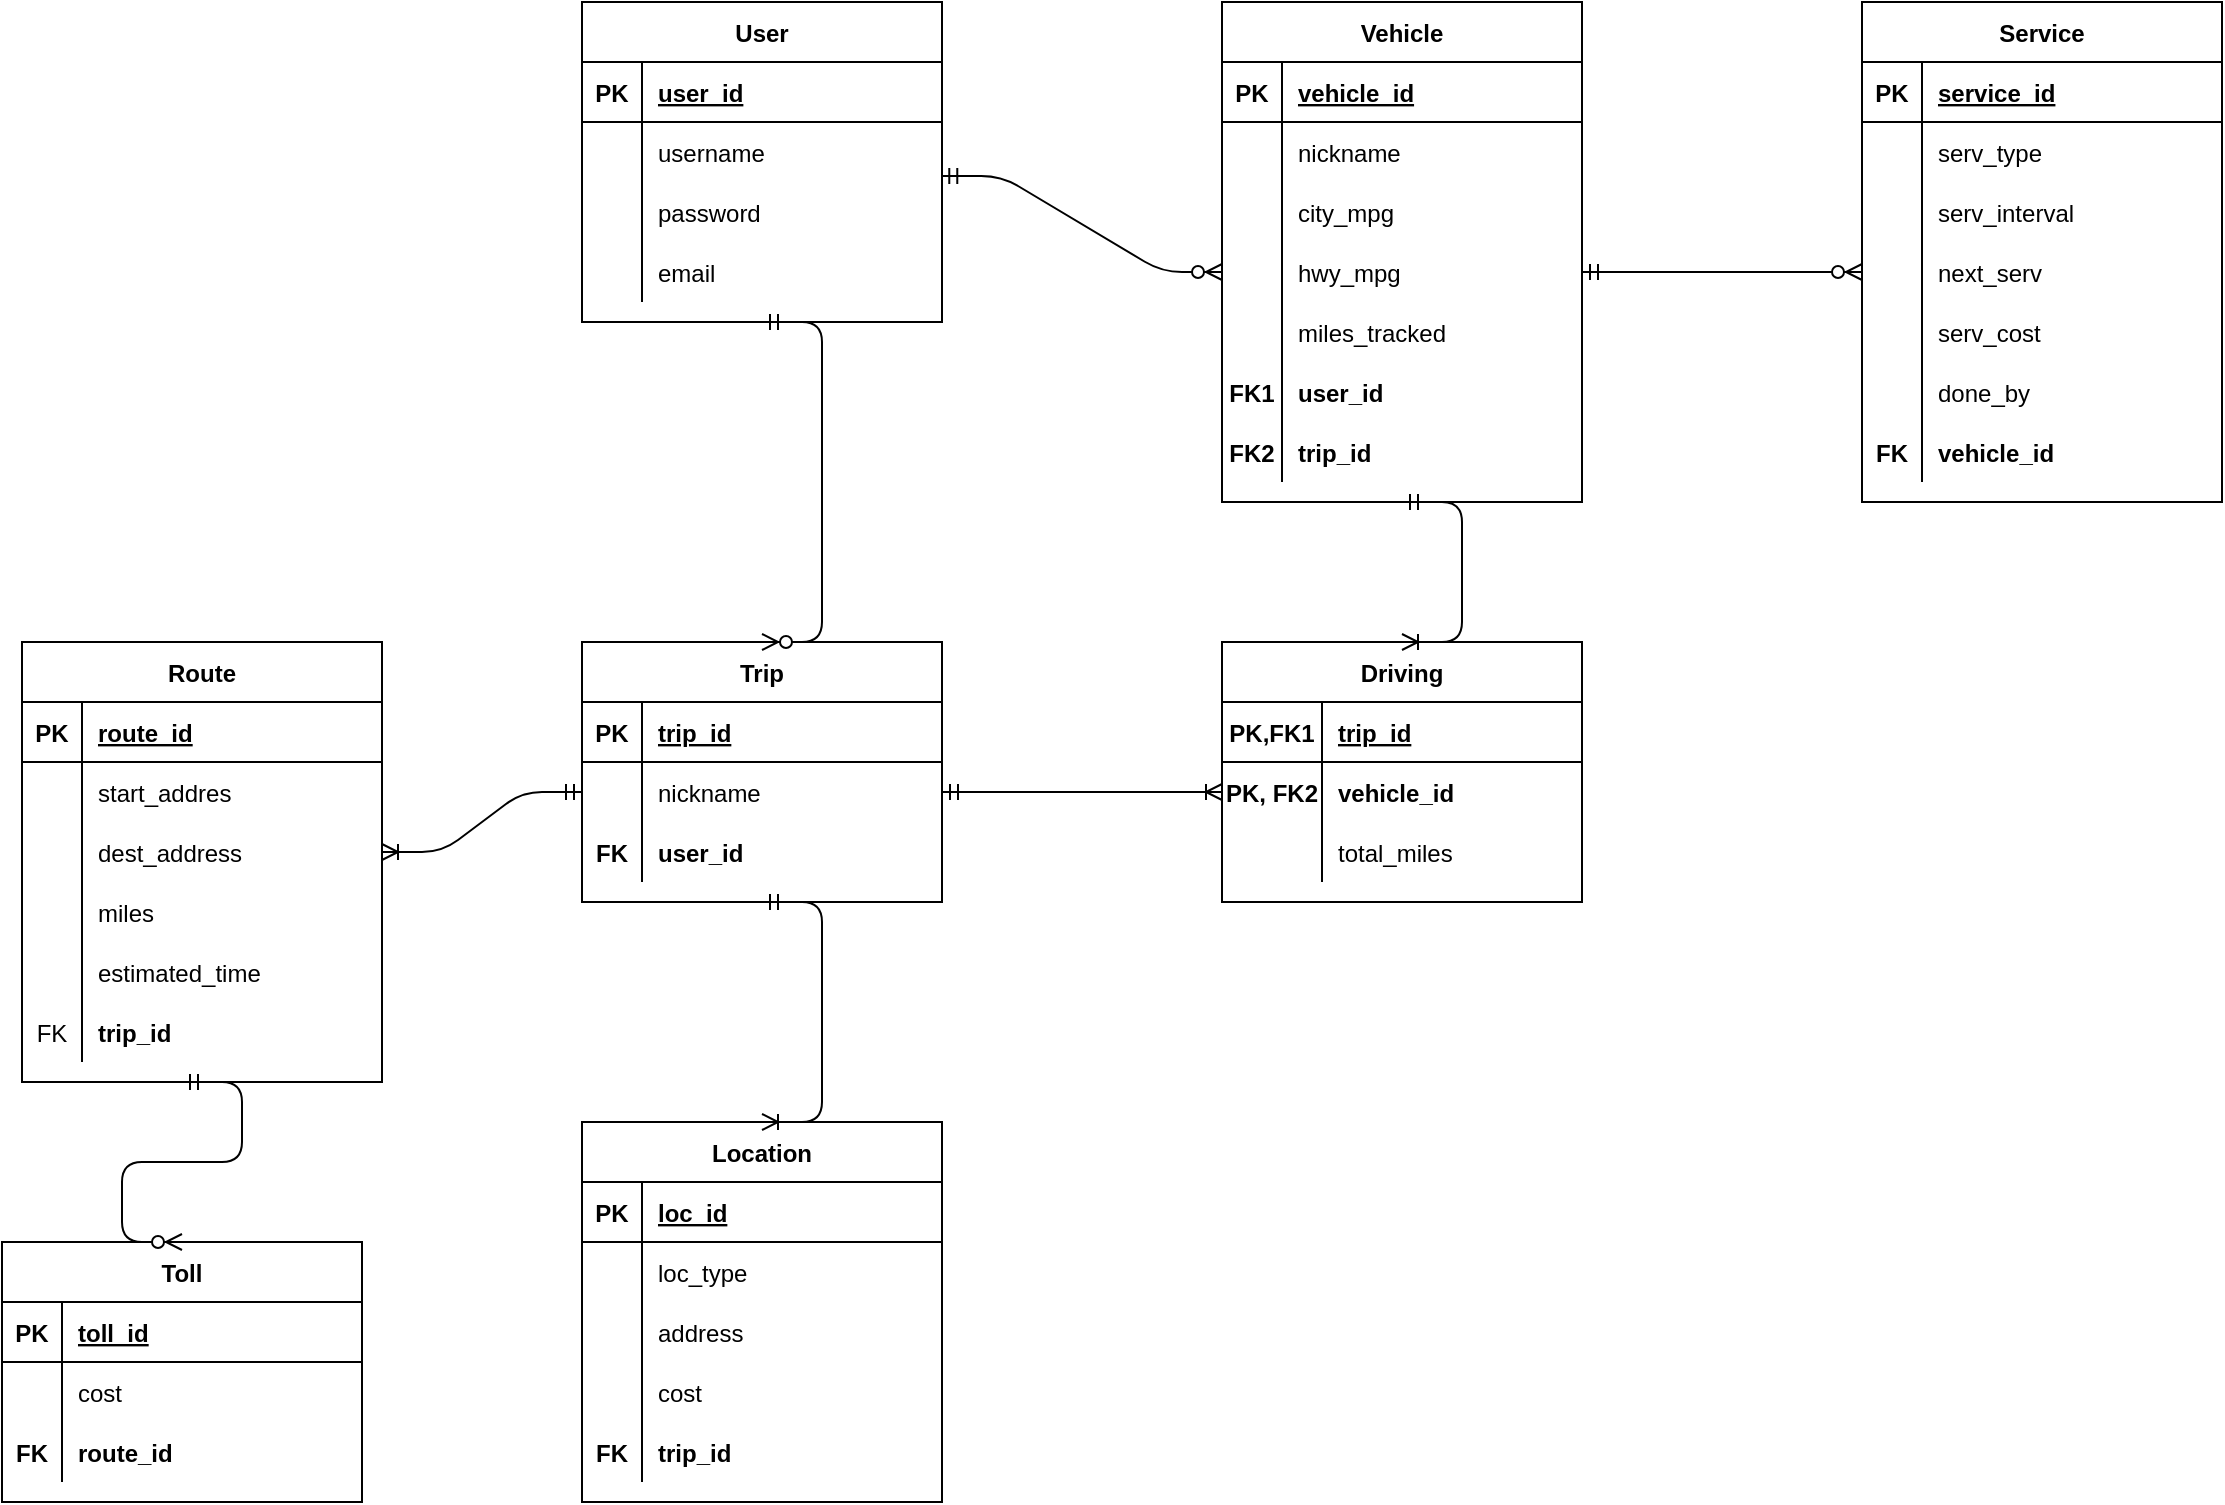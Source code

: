 <mxfile version="14.4.2" type="github">
  <diagram name="Page-1" id="9f46799a-70d6-7492-0946-bef42562c5a5">
    <mxGraphModel dx="2946" dy="1103" grid="1" gridSize="10" guides="1" tooltips="1" connect="1" arrows="1" fold="1" page="1" pageScale="1" pageWidth="1100" pageHeight="850" background="#ffffff" math="0" shadow="0">
      <root>
        <mxCell id="0" />
        <mxCell id="1" parent="0" />
        <mxCell id="Mc22LgpbHQMwx9RBva0N-15" value="Vehicle" style="shape=table;startSize=30;container=1;collapsible=1;childLayout=tableLayout;fixedRows=1;rowLines=0;fontStyle=1;align=center;resizeLast=1;" vertex="1" parent="1">
          <mxGeometry x="850" y="80" width="180" height="250" as="geometry" />
        </mxCell>
        <mxCell id="Mc22LgpbHQMwx9RBva0N-16" value="" style="shape=partialRectangle;collapsible=0;dropTarget=0;pointerEvents=0;fillColor=none;top=0;left=0;bottom=1;right=0;points=[[0,0.5],[1,0.5]];portConstraint=eastwest;" vertex="1" parent="Mc22LgpbHQMwx9RBva0N-15">
          <mxGeometry y="30" width="180" height="30" as="geometry" />
        </mxCell>
        <mxCell id="Mc22LgpbHQMwx9RBva0N-17" value="PK" style="shape=partialRectangle;connectable=0;fillColor=none;top=0;left=0;bottom=0;right=0;fontStyle=1;overflow=hidden;" vertex="1" parent="Mc22LgpbHQMwx9RBva0N-16">
          <mxGeometry width="30.0" height="30" as="geometry" />
        </mxCell>
        <mxCell id="Mc22LgpbHQMwx9RBva0N-18" value="vehicle_id" style="shape=partialRectangle;connectable=0;fillColor=none;top=0;left=0;bottom=0;right=0;align=left;spacingLeft=6;fontStyle=5;overflow=hidden;" vertex="1" parent="Mc22LgpbHQMwx9RBva0N-16">
          <mxGeometry x="30.0" width="150" height="30" as="geometry" />
        </mxCell>
        <mxCell id="Mc22LgpbHQMwx9RBva0N-19" value="" style="shape=partialRectangle;collapsible=0;dropTarget=0;pointerEvents=0;fillColor=none;top=0;left=0;bottom=0;right=0;points=[[0,0.5],[1,0.5]];portConstraint=eastwest;" vertex="1" parent="Mc22LgpbHQMwx9RBva0N-15">
          <mxGeometry y="60" width="180" height="30" as="geometry" />
        </mxCell>
        <mxCell id="Mc22LgpbHQMwx9RBva0N-20" value="" style="shape=partialRectangle;connectable=0;fillColor=none;top=0;left=0;bottom=0;right=0;editable=1;overflow=hidden;" vertex="1" parent="Mc22LgpbHQMwx9RBva0N-19">
          <mxGeometry width="30.0" height="30" as="geometry" />
        </mxCell>
        <mxCell id="Mc22LgpbHQMwx9RBva0N-21" value="nickname" style="shape=partialRectangle;connectable=0;fillColor=none;top=0;left=0;bottom=0;right=0;align=left;spacingLeft=6;overflow=hidden;" vertex="1" parent="Mc22LgpbHQMwx9RBva0N-19">
          <mxGeometry x="30.0" width="150" height="30" as="geometry" />
        </mxCell>
        <mxCell id="Mc22LgpbHQMwx9RBva0N-22" value="" style="shape=partialRectangle;collapsible=0;dropTarget=0;pointerEvents=0;fillColor=none;top=0;left=0;bottom=0;right=0;points=[[0,0.5],[1,0.5]];portConstraint=eastwest;" vertex="1" parent="Mc22LgpbHQMwx9RBva0N-15">
          <mxGeometry y="90" width="180" height="30" as="geometry" />
        </mxCell>
        <mxCell id="Mc22LgpbHQMwx9RBva0N-23" value="" style="shape=partialRectangle;connectable=0;fillColor=none;top=0;left=0;bottom=0;right=0;editable=1;overflow=hidden;" vertex="1" parent="Mc22LgpbHQMwx9RBva0N-22">
          <mxGeometry width="30.0" height="30" as="geometry" />
        </mxCell>
        <mxCell id="Mc22LgpbHQMwx9RBva0N-24" value="city_mpg" style="shape=partialRectangle;connectable=0;fillColor=none;top=0;left=0;bottom=0;right=0;align=left;spacingLeft=6;overflow=hidden;" vertex="1" parent="Mc22LgpbHQMwx9RBva0N-22">
          <mxGeometry x="30.0" width="150" height="30" as="geometry" />
        </mxCell>
        <mxCell id="Mc22LgpbHQMwx9RBva0N-25" value="" style="shape=partialRectangle;collapsible=0;dropTarget=0;pointerEvents=0;fillColor=none;top=0;left=0;bottom=0;right=0;points=[[0,0.5],[1,0.5]];portConstraint=eastwest;" vertex="1" parent="Mc22LgpbHQMwx9RBva0N-15">
          <mxGeometry y="120" width="180" height="30" as="geometry" />
        </mxCell>
        <mxCell id="Mc22LgpbHQMwx9RBva0N-26" value="" style="shape=partialRectangle;connectable=0;fillColor=none;top=0;left=0;bottom=0;right=0;editable=1;overflow=hidden;" vertex="1" parent="Mc22LgpbHQMwx9RBva0N-25">
          <mxGeometry width="30.0" height="30" as="geometry" />
        </mxCell>
        <mxCell id="Mc22LgpbHQMwx9RBva0N-27" value="hwy_mpg" style="shape=partialRectangle;connectable=0;fillColor=none;top=0;left=0;bottom=0;right=0;align=left;spacingLeft=6;overflow=hidden;" vertex="1" parent="Mc22LgpbHQMwx9RBva0N-25">
          <mxGeometry x="30.0" width="150" height="30" as="geometry" />
        </mxCell>
        <mxCell id="Mc22LgpbHQMwx9RBva0N-49" value="" style="shape=partialRectangle;collapsible=0;dropTarget=0;pointerEvents=0;fillColor=none;top=0;left=0;bottom=0;right=0;points=[[0,0.5],[1,0.5]];portConstraint=eastwest;" vertex="1" parent="Mc22LgpbHQMwx9RBva0N-15">
          <mxGeometry y="150" width="180" height="30" as="geometry" />
        </mxCell>
        <mxCell id="Mc22LgpbHQMwx9RBva0N-50" value="" style="shape=partialRectangle;connectable=0;fillColor=none;top=0;left=0;bottom=0;right=0;editable=1;overflow=hidden;" vertex="1" parent="Mc22LgpbHQMwx9RBva0N-49">
          <mxGeometry width="30.0" height="30" as="geometry" />
        </mxCell>
        <mxCell id="Mc22LgpbHQMwx9RBva0N-51" value="miles_tracked" style="shape=partialRectangle;connectable=0;fillColor=none;top=0;left=0;bottom=0;right=0;align=left;spacingLeft=6;overflow=hidden;" vertex="1" parent="Mc22LgpbHQMwx9RBva0N-49">
          <mxGeometry x="30.0" width="150" height="30" as="geometry" />
        </mxCell>
        <mxCell id="Mc22LgpbHQMwx9RBva0N-52" value="" style="shape=partialRectangle;collapsible=0;dropTarget=0;pointerEvents=0;fillColor=none;top=0;left=0;bottom=0;right=0;points=[[0,0.5],[1,0.5]];portConstraint=eastwest;" vertex="1" parent="Mc22LgpbHQMwx9RBva0N-15">
          <mxGeometry y="180" width="180" height="30" as="geometry" />
        </mxCell>
        <mxCell id="Mc22LgpbHQMwx9RBva0N-53" value="FK1" style="shape=partialRectangle;connectable=0;fillColor=none;top=0;left=0;bottom=0;right=0;editable=1;overflow=hidden;fontStyle=1" vertex="1" parent="Mc22LgpbHQMwx9RBva0N-52">
          <mxGeometry width="30.0" height="30" as="geometry" />
        </mxCell>
        <mxCell id="Mc22LgpbHQMwx9RBva0N-54" value="user_id" style="shape=partialRectangle;connectable=0;fillColor=none;top=0;left=0;bottom=0;right=0;align=left;spacingLeft=6;overflow=hidden;fontStyle=1" vertex="1" parent="Mc22LgpbHQMwx9RBva0N-52">
          <mxGeometry x="30.0" width="150" height="30" as="geometry" />
        </mxCell>
        <mxCell id="Mc22LgpbHQMwx9RBva0N-89" value="" style="shape=partialRectangle;collapsible=0;dropTarget=0;pointerEvents=0;fillColor=none;top=0;left=0;bottom=0;right=0;points=[[0,0.5],[1,0.5]];portConstraint=eastwest;" vertex="1" parent="Mc22LgpbHQMwx9RBva0N-15">
          <mxGeometry y="210" width="180" height="30" as="geometry" />
        </mxCell>
        <mxCell id="Mc22LgpbHQMwx9RBva0N-90" value="FK2" style="shape=partialRectangle;connectable=0;fillColor=none;top=0;left=0;bottom=0;right=0;editable=1;overflow=hidden;fontStyle=1" vertex="1" parent="Mc22LgpbHQMwx9RBva0N-89">
          <mxGeometry width="30.0" height="30" as="geometry" />
        </mxCell>
        <mxCell id="Mc22LgpbHQMwx9RBva0N-91" value="trip_id" style="shape=partialRectangle;connectable=0;fillColor=none;top=0;left=0;bottom=0;right=0;align=left;spacingLeft=6;overflow=hidden;fontStyle=1" vertex="1" parent="Mc22LgpbHQMwx9RBva0N-89">
          <mxGeometry x="30.0" width="150" height="30" as="geometry" />
        </mxCell>
        <mxCell id="Mc22LgpbHQMwx9RBva0N-32" value="User" style="shape=table;startSize=30;container=1;collapsible=1;childLayout=tableLayout;fixedRows=1;rowLines=0;fontStyle=1;align=center;resizeLast=1;" vertex="1" parent="1">
          <mxGeometry x="530" y="80" width="180" height="160" as="geometry" />
        </mxCell>
        <mxCell id="Mc22LgpbHQMwx9RBva0N-33" value="" style="shape=partialRectangle;collapsible=0;dropTarget=0;pointerEvents=0;fillColor=none;top=0;left=0;bottom=1;right=0;points=[[0,0.5],[1,0.5]];portConstraint=eastwest;" vertex="1" parent="Mc22LgpbHQMwx9RBva0N-32">
          <mxGeometry y="30" width="180" height="30" as="geometry" />
        </mxCell>
        <mxCell id="Mc22LgpbHQMwx9RBva0N-34" value="PK" style="shape=partialRectangle;connectable=0;fillColor=none;top=0;left=0;bottom=0;right=0;fontStyle=1;overflow=hidden;" vertex="1" parent="Mc22LgpbHQMwx9RBva0N-33">
          <mxGeometry width="30" height="30" as="geometry" />
        </mxCell>
        <mxCell id="Mc22LgpbHQMwx9RBva0N-35" value="user_id" style="shape=partialRectangle;connectable=0;fillColor=none;top=0;left=0;bottom=0;right=0;align=left;spacingLeft=6;fontStyle=5;overflow=hidden;" vertex="1" parent="Mc22LgpbHQMwx9RBva0N-33">
          <mxGeometry x="30" width="150" height="30" as="geometry" />
        </mxCell>
        <mxCell id="Mc22LgpbHQMwx9RBva0N-36" value="" style="shape=partialRectangle;collapsible=0;dropTarget=0;pointerEvents=0;fillColor=none;top=0;left=0;bottom=0;right=0;points=[[0,0.5],[1,0.5]];portConstraint=eastwest;" vertex="1" parent="Mc22LgpbHQMwx9RBva0N-32">
          <mxGeometry y="60" width="180" height="30" as="geometry" />
        </mxCell>
        <mxCell id="Mc22LgpbHQMwx9RBva0N-37" value="" style="shape=partialRectangle;connectable=0;fillColor=none;top=0;left=0;bottom=0;right=0;editable=1;overflow=hidden;" vertex="1" parent="Mc22LgpbHQMwx9RBva0N-36">
          <mxGeometry width="30" height="30" as="geometry" />
        </mxCell>
        <mxCell id="Mc22LgpbHQMwx9RBva0N-38" value="username" style="shape=partialRectangle;connectable=0;fillColor=none;top=0;left=0;bottom=0;right=0;align=left;spacingLeft=6;overflow=hidden;" vertex="1" parent="Mc22LgpbHQMwx9RBva0N-36">
          <mxGeometry x="30" width="150" height="30" as="geometry" />
        </mxCell>
        <mxCell id="Mc22LgpbHQMwx9RBva0N-39" value="" style="shape=partialRectangle;collapsible=0;dropTarget=0;pointerEvents=0;fillColor=none;top=0;left=0;bottom=0;right=0;points=[[0,0.5],[1,0.5]];portConstraint=eastwest;" vertex="1" parent="Mc22LgpbHQMwx9RBva0N-32">
          <mxGeometry y="90" width="180" height="30" as="geometry" />
        </mxCell>
        <mxCell id="Mc22LgpbHQMwx9RBva0N-40" value="" style="shape=partialRectangle;connectable=0;fillColor=none;top=0;left=0;bottom=0;right=0;editable=1;overflow=hidden;" vertex="1" parent="Mc22LgpbHQMwx9RBva0N-39">
          <mxGeometry width="30" height="30" as="geometry" />
        </mxCell>
        <mxCell id="Mc22LgpbHQMwx9RBva0N-41" value="password" style="shape=partialRectangle;connectable=0;fillColor=none;top=0;left=0;bottom=0;right=0;align=left;spacingLeft=6;overflow=hidden;" vertex="1" parent="Mc22LgpbHQMwx9RBva0N-39">
          <mxGeometry x="30" width="150" height="30" as="geometry" />
        </mxCell>
        <mxCell id="Mc22LgpbHQMwx9RBva0N-42" value="" style="shape=partialRectangle;collapsible=0;dropTarget=0;pointerEvents=0;fillColor=none;top=0;left=0;bottom=0;right=0;points=[[0,0.5],[1,0.5]];portConstraint=eastwest;" vertex="1" parent="Mc22LgpbHQMwx9RBva0N-32">
          <mxGeometry y="120" width="180" height="30" as="geometry" />
        </mxCell>
        <mxCell id="Mc22LgpbHQMwx9RBva0N-43" value="" style="shape=partialRectangle;connectable=0;fillColor=none;top=0;left=0;bottom=0;right=0;editable=1;overflow=hidden;" vertex="1" parent="Mc22LgpbHQMwx9RBva0N-42">
          <mxGeometry width="30" height="30" as="geometry" />
        </mxCell>
        <mxCell id="Mc22LgpbHQMwx9RBva0N-44" value="email" style="shape=partialRectangle;connectable=0;fillColor=none;top=0;left=0;bottom=0;right=0;align=left;spacingLeft=6;overflow=hidden;" vertex="1" parent="Mc22LgpbHQMwx9RBva0N-42">
          <mxGeometry x="30" width="150" height="30" as="geometry" />
        </mxCell>
        <mxCell id="Mc22LgpbHQMwx9RBva0N-48" value="" style="edgeStyle=entityRelationEdgeStyle;fontSize=12;html=1;endArrow=ERzeroToMany;startArrow=ERmandOne;entryX=0;entryY=0.5;entryDx=0;entryDy=0;exitX=0.998;exitY=0.9;exitDx=0;exitDy=0;exitPerimeter=0;" edge="1" parent="1" source="Mc22LgpbHQMwx9RBva0N-36" target="Mc22LgpbHQMwx9RBva0N-25">
          <mxGeometry width="100" height="100" relative="1" as="geometry">
            <mxPoint x="720" y="155" as="sourcePoint" />
            <mxPoint x="620" y="350" as="targetPoint" />
          </mxGeometry>
        </mxCell>
        <mxCell id="Mc22LgpbHQMwx9RBva0N-92" value="Service" style="shape=table;startSize=30;container=1;collapsible=1;childLayout=tableLayout;fixedRows=1;rowLines=0;fontStyle=1;align=center;resizeLast=1;" vertex="1" parent="1">
          <mxGeometry x="1170" y="80" width="180" height="250" as="geometry" />
        </mxCell>
        <mxCell id="Mc22LgpbHQMwx9RBva0N-93" value="" style="shape=partialRectangle;collapsible=0;dropTarget=0;pointerEvents=0;fillColor=none;top=0;left=0;bottom=1;right=0;points=[[0,0.5],[1,0.5]];portConstraint=eastwest;" vertex="1" parent="Mc22LgpbHQMwx9RBva0N-92">
          <mxGeometry y="30" width="180" height="30" as="geometry" />
        </mxCell>
        <mxCell id="Mc22LgpbHQMwx9RBva0N-94" value="PK" style="shape=partialRectangle;connectable=0;fillColor=none;top=0;left=0;bottom=0;right=0;fontStyle=1;overflow=hidden;" vertex="1" parent="Mc22LgpbHQMwx9RBva0N-93">
          <mxGeometry width="30.0" height="30" as="geometry" />
        </mxCell>
        <mxCell id="Mc22LgpbHQMwx9RBva0N-95" value="service_id" style="shape=partialRectangle;connectable=0;fillColor=none;top=0;left=0;bottom=0;right=0;align=left;spacingLeft=6;fontStyle=5;overflow=hidden;" vertex="1" parent="Mc22LgpbHQMwx9RBva0N-93">
          <mxGeometry x="30.0" width="150" height="30" as="geometry" />
        </mxCell>
        <mxCell id="Mc22LgpbHQMwx9RBva0N-96" value="" style="shape=partialRectangle;collapsible=0;dropTarget=0;pointerEvents=0;fillColor=none;top=0;left=0;bottom=0;right=0;points=[[0,0.5],[1,0.5]];portConstraint=eastwest;" vertex="1" parent="Mc22LgpbHQMwx9RBva0N-92">
          <mxGeometry y="60" width="180" height="30" as="geometry" />
        </mxCell>
        <mxCell id="Mc22LgpbHQMwx9RBva0N-97" value="" style="shape=partialRectangle;connectable=0;fillColor=none;top=0;left=0;bottom=0;right=0;editable=1;overflow=hidden;" vertex="1" parent="Mc22LgpbHQMwx9RBva0N-96">
          <mxGeometry width="30.0" height="30" as="geometry" />
        </mxCell>
        <mxCell id="Mc22LgpbHQMwx9RBva0N-98" value="serv_type" style="shape=partialRectangle;connectable=0;fillColor=none;top=0;left=0;bottom=0;right=0;align=left;spacingLeft=6;overflow=hidden;" vertex="1" parent="Mc22LgpbHQMwx9RBva0N-96">
          <mxGeometry x="30.0" width="150" height="30" as="geometry" />
        </mxCell>
        <mxCell id="Mc22LgpbHQMwx9RBva0N-99" value="" style="shape=partialRectangle;collapsible=0;dropTarget=0;pointerEvents=0;fillColor=none;top=0;left=0;bottom=0;right=0;points=[[0,0.5],[1,0.5]];portConstraint=eastwest;" vertex="1" parent="Mc22LgpbHQMwx9RBva0N-92">
          <mxGeometry y="90" width="180" height="30" as="geometry" />
        </mxCell>
        <mxCell id="Mc22LgpbHQMwx9RBva0N-100" value="" style="shape=partialRectangle;connectable=0;fillColor=none;top=0;left=0;bottom=0;right=0;editable=1;overflow=hidden;" vertex="1" parent="Mc22LgpbHQMwx9RBva0N-99">
          <mxGeometry width="30.0" height="30" as="geometry" />
        </mxCell>
        <mxCell id="Mc22LgpbHQMwx9RBva0N-101" value="serv_interval" style="shape=partialRectangle;connectable=0;fillColor=none;top=0;left=0;bottom=0;right=0;align=left;spacingLeft=6;overflow=hidden;" vertex="1" parent="Mc22LgpbHQMwx9RBva0N-99">
          <mxGeometry x="30.0" width="150" height="30" as="geometry" />
        </mxCell>
        <mxCell id="Mc22LgpbHQMwx9RBva0N-102" value="" style="shape=partialRectangle;collapsible=0;dropTarget=0;pointerEvents=0;fillColor=none;top=0;left=0;bottom=0;right=0;points=[[0,0.5],[1,0.5]];portConstraint=eastwest;" vertex="1" parent="Mc22LgpbHQMwx9RBva0N-92">
          <mxGeometry y="120" width="180" height="30" as="geometry" />
        </mxCell>
        <mxCell id="Mc22LgpbHQMwx9RBva0N-103" value="" style="shape=partialRectangle;connectable=0;fillColor=none;top=0;left=0;bottom=0;right=0;editable=1;overflow=hidden;" vertex="1" parent="Mc22LgpbHQMwx9RBva0N-102">
          <mxGeometry width="30.0" height="30" as="geometry" />
        </mxCell>
        <mxCell id="Mc22LgpbHQMwx9RBva0N-104" value="next_serv" style="shape=partialRectangle;connectable=0;fillColor=none;top=0;left=0;bottom=0;right=0;align=left;spacingLeft=6;overflow=hidden;" vertex="1" parent="Mc22LgpbHQMwx9RBva0N-102">
          <mxGeometry x="30.0" width="150" height="30" as="geometry" />
        </mxCell>
        <mxCell id="Mc22LgpbHQMwx9RBva0N-105" value="" style="shape=partialRectangle;collapsible=0;dropTarget=0;pointerEvents=0;fillColor=none;top=0;left=0;bottom=0;right=0;points=[[0,0.5],[1,0.5]];portConstraint=eastwest;" vertex="1" parent="Mc22LgpbHQMwx9RBva0N-92">
          <mxGeometry y="150" width="180" height="30" as="geometry" />
        </mxCell>
        <mxCell id="Mc22LgpbHQMwx9RBva0N-106" value="" style="shape=partialRectangle;connectable=0;fillColor=none;top=0;left=0;bottom=0;right=0;editable=1;overflow=hidden;" vertex="1" parent="Mc22LgpbHQMwx9RBva0N-105">
          <mxGeometry width="30.0" height="30" as="geometry" />
        </mxCell>
        <mxCell id="Mc22LgpbHQMwx9RBva0N-107" value="serv_cost" style="shape=partialRectangle;connectable=0;fillColor=none;top=0;left=0;bottom=0;right=0;align=left;spacingLeft=6;overflow=hidden;" vertex="1" parent="Mc22LgpbHQMwx9RBva0N-105">
          <mxGeometry x="30.0" width="150" height="30" as="geometry" />
        </mxCell>
        <mxCell id="Mc22LgpbHQMwx9RBva0N-108" value="" style="shape=partialRectangle;collapsible=0;dropTarget=0;pointerEvents=0;fillColor=none;top=0;left=0;bottom=0;right=0;points=[[0,0.5],[1,0.5]];portConstraint=eastwest;" vertex="1" parent="Mc22LgpbHQMwx9RBva0N-92">
          <mxGeometry y="180" width="180" height="30" as="geometry" />
        </mxCell>
        <mxCell id="Mc22LgpbHQMwx9RBva0N-109" value="" style="shape=partialRectangle;connectable=0;fillColor=none;top=0;left=0;bottom=0;right=0;editable=1;overflow=hidden;fontStyle=1" vertex="1" parent="Mc22LgpbHQMwx9RBva0N-108">
          <mxGeometry width="30.0" height="30" as="geometry" />
        </mxCell>
        <mxCell id="Mc22LgpbHQMwx9RBva0N-110" value="done_by" style="shape=partialRectangle;connectable=0;fillColor=none;top=0;left=0;bottom=0;right=0;align=left;spacingLeft=6;overflow=hidden;fontStyle=0" vertex="1" parent="Mc22LgpbHQMwx9RBva0N-108">
          <mxGeometry x="30.0" width="150" height="30" as="geometry" />
        </mxCell>
        <mxCell id="Mc22LgpbHQMwx9RBva0N-111" value="" style="shape=partialRectangle;collapsible=0;dropTarget=0;pointerEvents=0;fillColor=none;top=0;left=0;bottom=0;right=0;points=[[0,0.5],[1,0.5]];portConstraint=eastwest;" vertex="1" parent="Mc22LgpbHQMwx9RBva0N-92">
          <mxGeometry y="210" width="180" height="30" as="geometry" />
        </mxCell>
        <mxCell id="Mc22LgpbHQMwx9RBva0N-112" value="FK" style="shape=partialRectangle;connectable=0;fillColor=none;top=0;left=0;bottom=0;right=0;editable=1;overflow=hidden;fontStyle=1" vertex="1" parent="Mc22LgpbHQMwx9RBva0N-111">
          <mxGeometry width="30.0" height="30" as="geometry" />
        </mxCell>
        <mxCell id="Mc22LgpbHQMwx9RBva0N-113" value="vehicle_id" style="shape=partialRectangle;connectable=0;fillColor=none;top=0;left=0;bottom=0;right=0;align=left;spacingLeft=6;overflow=hidden;fontStyle=1" vertex="1" parent="Mc22LgpbHQMwx9RBva0N-111">
          <mxGeometry x="30.0" width="150" height="30" as="geometry" />
        </mxCell>
        <mxCell id="Mc22LgpbHQMwx9RBva0N-114" value="" style="edgeStyle=entityRelationEdgeStyle;fontSize=12;html=1;endArrow=ERzeroToMany;startArrow=ERmandOne;exitX=1;exitY=0.5;exitDx=0;exitDy=0;entryX=0;entryY=0.5;entryDx=0;entryDy=0;" edge="1" parent="1" source="Mc22LgpbHQMwx9RBva0N-25" target="Mc22LgpbHQMwx9RBva0N-102">
          <mxGeometry width="100" height="100" relative="1" as="geometry">
            <mxPoint x="520" y="630" as="sourcePoint" />
            <mxPoint x="620" y="530" as="targetPoint" />
          </mxGeometry>
        </mxCell>
        <mxCell id="Mc22LgpbHQMwx9RBva0N-115" value="Trip" style="shape=table;startSize=30;container=1;collapsible=1;childLayout=tableLayout;fixedRows=1;rowLines=0;fontStyle=1;align=center;resizeLast=1;" vertex="1" parent="1">
          <mxGeometry x="530" y="400" width="180" height="130" as="geometry" />
        </mxCell>
        <mxCell id="Mc22LgpbHQMwx9RBva0N-116" value="" style="shape=partialRectangle;collapsible=0;dropTarget=0;pointerEvents=0;fillColor=none;top=0;left=0;bottom=1;right=0;points=[[0,0.5],[1,0.5]];portConstraint=eastwest;" vertex="1" parent="Mc22LgpbHQMwx9RBva0N-115">
          <mxGeometry y="30" width="180" height="30" as="geometry" />
        </mxCell>
        <mxCell id="Mc22LgpbHQMwx9RBva0N-117" value="PK" style="shape=partialRectangle;connectable=0;fillColor=none;top=0;left=0;bottom=0;right=0;fontStyle=1;overflow=hidden;" vertex="1" parent="Mc22LgpbHQMwx9RBva0N-116">
          <mxGeometry width="30" height="30" as="geometry" />
        </mxCell>
        <mxCell id="Mc22LgpbHQMwx9RBva0N-118" value="trip_id" style="shape=partialRectangle;connectable=0;fillColor=none;top=0;left=0;bottom=0;right=0;align=left;spacingLeft=6;fontStyle=5;overflow=hidden;" vertex="1" parent="Mc22LgpbHQMwx9RBva0N-116">
          <mxGeometry x="30" width="150" height="30" as="geometry" />
        </mxCell>
        <mxCell id="Mc22LgpbHQMwx9RBva0N-119" value="" style="shape=partialRectangle;collapsible=0;dropTarget=0;pointerEvents=0;fillColor=none;top=0;left=0;bottom=0;right=0;points=[[0,0.5],[1,0.5]];portConstraint=eastwest;" vertex="1" parent="Mc22LgpbHQMwx9RBva0N-115">
          <mxGeometry y="60" width="180" height="30" as="geometry" />
        </mxCell>
        <mxCell id="Mc22LgpbHQMwx9RBva0N-120" value="" style="shape=partialRectangle;connectable=0;fillColor=none;top=0;left=0;bottom=0;right=0;editable=1;overflow=hidden;" vertex="1" parent="Mc22LgpbHQMwx9RBva0N-119">
          <mxGeometry width="30" height="30" as="geometry" />
        </mxCell>
        <mxCell id="Mc22LgpbHQMwx9RBva0N-121" value="nickname" style="shape=partialRectangle;connectable=0;fillColor=none;top=0;left=0;bottom=0;right=0;align=left;spacingLeft=6;overflow=hidden;" vertex="1" parent="Mc22LgpbHQMwx9RBva0N-119">
          <mxGeometry x="30" width="150" height="30" as="geometry" />
        </mxCell>
        <mxCell id="Mc22LgpbHQMwx9RBva0N-128" value="" style="shape=partialRectangle;collapsible=0;dropTarget=0;pointerEvents=0;fillColor=none;top=0;left=0;bottom=0;right=0;points=[[0,0.5],[1,0.5]];portConstraint=eastwest;" vertex="1" parent="Mc22LgpbHQMwx9RBva0N-115">
          <mxGeometry y="90" width="180" height="30" as="geometry" />
        </mxCell>
        <mxCell id="Mc22LgpbHQMwx9RBva0N-129" value="FK" style="shape=partialRectangle;connectable=0;fillColor=none;top=0;left=0;bottom=0;right=0;editable=1;overflow=hidden;fontStyle=1" vertex="1" parent="Mc22LgpbHQMwx9RBva0N-128">
          <mxGeometry width="30" height="30" as="geometry" />
        </mxCell>
        <mxCell id="Mc22LgpbHQMwx9RBva0N-130" value="user_id" style="shape=partialRectangle;connectable=0;fillColor=none;top=0;left=0;bottom=0;right=0;align=left;spacingLeft=6;overflow=hidden;fontStyle=1" vertex="1" parent="Mc22LgpbHQMwx9RBva0N-128">
          <mxGeometry x="30" width="150" height="30" as="geometry" />
        </mxCell>
        <mxCell id="Mc22LgpbHQMwx9RBva0N-143" value="" style="edgeStyle=entityRelationEdgeStyle;fontSize=12;html=1;endArrow=ERzeroToMany;startArrow=ERmandOne;exitX=0.5;exitY=1;exitDx=0;exitDy=0;entryX=0.5;entryY=0;entryDx=0;entryDy=0;" edge="1" parent="1" source="Mc22LgpbHQMwx9RBva0N-32" target="Mc22LgpbHQMwx9RBva0N-115">
          <mxGeometry width="100" height="100" relative="1" as="geometry">
            <mxPoint x="360" y="240" as="sourcePoint" />
            <mxPoint x="410" y="480" as="targetPoint" />
          </mxGeometry>
        </mxCell>
        <mxCell id="Mc22LgpbHQMwx9RBva0N-149" value="Driving" style="shape=table;startSize=30;container=1;collapsible=1;childLayout=tableLayout;fixedRows=1;rowLines=0;fontStyle=1;align=center;resizeLast=1;" vertex="1" parent="1">
          <mxGeometry x="850" y="400" width="180" height="130" as="geometry" />
        </mxCell>
        <mxCell id="Mc22LgpbHQMwx9RBva0N-150" value="" style="shape=partialRectangle;collapsible=0;dropTarget=0;pointerEvents=0;fillColor=none;top=0;left=0;bottom=1;right=0;points=[[0,0.5],[1,0.5]];portConstraint=eastwest;" vertex="1" parent="Mc22LgpbHQMwx9RBva0N-149">
          <mxGeometry y="30" width="180" height="30" as="geometry" />
        </mxCell>
        <mxCell id="Mc22LgpbHQMwx9RBva0N-151" value="PK,FK1" style="shape=partialRectangle;connectable=0;fillColor=none;top=0;left=0;bottom=0;right=0;fontStyle=1;overflow=hidden;" vertex="1" parent="Mc22LgpbHQMwx9RBva0N-150">
          <mxGeometry width="50" height="30" as="geometry" />
        </mxCell>
        <mxCell id="Mc22LgpbHQMwx9RBva0N-152" value="trip_id" style="shape=partialRectangle;connectable=0;fillColor=none;top=0;left=0;bottom=0;right=0;align=left;spacingLeft=6;fontStyle=5;overflow=hidden;" vertex="1" parent="Mc22LgpbHQMwx9RBva0N-150">
          <mxGeometry x="50" width="130" height="30" as="geometry" />
        </mxCell>
        <mxCell id="Mc22LgpbHQMwx9RBva0N-156" value="" style="shape=partialRectangle;collapsible=0;dropTarget=0;pointerEvents=0;fillColor=none;top=0;left=0;bottom=0;right=0;points=[[0,0.5],[1,0.5]];portConstraint=eastwest;" vertex="1" parent="Mc22LgpbHQMwx9RBva0N-149">
          <mxGeometry y="60" width="180" height="30" as="geometry" />
        </mxCell>
        <mxCell id="Mc22LgpbHQMwx9RBva0N-157" value="PK, FK2" style="shape=partialRectangle;connectable=0;fillColor=none;top=0;left=0;bottom=0;right=0;editable=1;overflow=hidden;fontStyle=1" vertex="1" parent="Mc22LgpbHQMwx9RBva0N-156">
          <mxGeometry width="50" height="30" as="geometry" />
        </mxCell>
        <mxCell id="Mc22LgpbHQMwx9RBva0N-158" value="vehicle_id" style="shape=partialRectangle;connectable=0;fillColor=none;top=0;left=0;bottom=0;right=0;align=left;spacingLeft=6;overflow=hidden;fontStyle=1" vertex="1" parent="Mc22LgpbHQMwx9RBva0N-156">
          <mxGeometry x="50" width="130" height="30" as="geometry" />
        </mxCell>
        <mxCell id="Mc22LgpbHQMwx9RBva0N-178" value="" style="shape=partialRectangle;collapsible=0;dropTarget=0;pointerEvents=0;fillColor=none;top=0;left=0;bottom=0;right=0;points=[[0,0.5],[1,0.5]];portConstraint=eastwest;" vertex="1" parent="Mc22LgpbHQMwx9RBva0N-149">
          <mxGeometry y="90" width="180" height="30" as="geometry" />
        </mxCell>
        <mxCell id="Mc22LgpbHQMwx9RBva0N-179" value="" style="shape=partialRectangle;connectable=0;fillColor=none;top=0;left=0;bottom=0;right=0;editable=1;overflow=hidden;fontStyle=1" vertex="1" parent="Mc22LgpbHQMwx9RBva0N-178">
          <mxGeometry width="50" height="30" as="geometry" />
        </mxCell>
        <mxCell id="Mc22LgpbHQMwx9RBva0N-180" value="total_miles" style="shape=partialRectangle;connectable=0;fillColor=none;top=0;left=0;bottom=0;right=0;align=left;spacingLeft=6;overflow=hidden;fontStyle=0" vertex="1" parent="Mc22LgpbHQMwx9RBva0N-178">
          <mxGeometry x="50" width="130" height="30" as="geometry" />
        </mxCell>
        <mxCell id="Mc22LgpbHQMwx9RBva0N-160" value="" style="edgeStyle=entityRelationEdgeStyle;fontSize=12;html=1;endArrow=ERoneToMany;startArrow=ERmandOne;exitX=1;exitY=0.5;exitDx=0;exitDy=0;entryX=0;entryY=0.5;entryDx=0;entryDy=0;" edge="1" parent="1" source="Mc22LgpbHQMwx9RBva0N-119" target="Mc22LgpbHQMwx9RBva0N-156">
          <mxGeometry width="100" height="100" relative="1" as="geometry">
            <mxPoint x="520" y="440" as="sourcePoint" />
            <mxPoint x="620" y="340" as="targetPoint" />
          </mxGeometry>
        </mxCell>
        <mxCell id="Mc22LgpbHQMwx9RBva0N-161" value="" style="edgeStyle=entityRelationEdgeStyle;fontSize=12;html=1;endArrow=ERoneToMany;startArrow=ERmandOne;exitX=0.5;exitY=1;exitDx=0;exitDy=0;entryX=0.5;entryY=0;entryDx=0;entryDy=0;" edge="1" parent="1" source="Mc22LgpbHQMwx9RBva0N-15" target="Mc22LgpbHQMwx9RBva0N-149">
          <mxGeometry width="100" height="100" relative="1" as="geometry">
            <mxPoint x="720" y="485" as="sourcePoint" />
            <mxPoint x="880" y="370" as="targetPoint" />
          </mxGeometry>
        </mxCell>
        <mxCell id="Mc22LgpbHQMwx9RBva0N-162" value="Location" style="shape=table;startSize=30;container=1;collapsible=1;childLayout=tableLayout;fixedRows=1;rowLines=0;fontStyle=1;align=center;resizeLast=1;" vertex="1" parent="1">
          <mxGeometry x="530" y="640" width="180" height="190" as="geometry" />
        </mxCell>
        <mxCell id="Mc22LgpbHQMwx9RBva0N-163" value="" style="shape=partialRectangle;collapsible=0;dropTarget=0;pointerEvents=0;fillColor=none;top=0;left=0;bottom=1;right=0;points=[[0,0.5],[1,0.5]];portConstraint=eastwest;" vertex="1" parent="Mc22LgpbHQMwx9RBva0N-162">
          <mxGeometry y="30" width="180" height="30" as="geometry" />
        </mxCell>
        <mxCell id="Mc22LgpbHQMwx9RBva0N-164" value="PK" style="shape=partialRectangle;connectable=0;fillColor=none;top=0;left=0;bottom=0;right=0;fontStyle=1;overflow=hidden;" vertex="1" parent="Mc22LgpbHQMwx9RBva0N-163">
          <mxGeometry width="30" height="30" as="geometry" />
        </mxCell>
        <mxCell id="Mc22LgpbHQMwx9RBva0N-165" value="loc_id" style="shape=partialRectangle;connectable=0;fillColor=none;top=0;left=0;bottom=0;right=0;align=left;spacingLeft=6;fontStyle=5;overflow=hidden;" vertex="1" parent="Mc22LgpbHQMwx9RBva0N-163">
          <mxGeometry x="30" width="150" height="30" as="geometry" />
        </mxCell>
        <mxCell id="Mc22LgpbHQMwx9RBva0N-166" value="" style="shape=partialRectangle;collapsible=0;dropTarget=0;pointerEvents=0;fillColor=none;top=0;left=0;bottom=0;right=0;points=[[0,0.5],[1,0.5]];portConstraint=eastwest;" vertex="1" parent="Mc22LgpbHQMwx9RBva0N-162">
          <mxGeometry y="60" width="180" height="30" as="geometry" />
        </mxCell>
        <mxCell id="Mc22LgpbHQMwx9RBva0N-167" value="" style="shape=partialRectangle;connectable=0;fillColor=none;top=0;left=0;bottom=0;right=0;editable=1;overflow=hidden;" vertex="1" parent="Mc22LgpbHQMwx9RBva0N-166">
          <mxGeometry width="30" height="30" as="geometry" />
        </mxCell>
        <mxCell id="Mc22LgpbHQMwx9RBva0N-168" value="loc_type" style="shape=partialRectangle;connectable=0;fillColor=none;top=0;left=0;bottom=0;right=0;align=left;spacingLeft=6;overflow=hidden;" vertex="1" parent="Mc22LgpbHQMwx9RBva0N-166">
          <mxGeometry x="30" width="150" height="30" as="geometry" />
        </mxCell>
        <mxCell id="Mc22LgpbHQMwx9RBva0N-172" value="" style="shape=partialRectangle;collapsible=0;dropTarget=0;pointerEvents=0;fillColor=none;top=0;left=0;bottom=0;right=0;points=[[0,0.5],[1,0.5]];portConstraint=eastwest;" vertex="1" parent="Mc22LgpbHQMwx9RBva0N-162">
          <mxGeometry y="90" width="180" height="30" as="geometry" />
        </mxCell>
        <mxCell id="Mc22LgpbHQMwx9RBva0N-173" value="" style="shape=partialRectangle;connectable=0;fillColor=none;top=0;left=0;bottom=0;right=0;editable=1;overflow=hidden;" vertex="1" parent="Mc22LgpbHQMwx9RBva0N-172">
          <mxGeometry width="30" height="30" as="geometry" />
        </mxCell>
        <mxCell id="Mc22LgpbHQMwx9RBva0N-174" value="address" style="shape=partialRectangle;connectable=0;fillColor=none;top=0;left=0;bottom=0;right=0;align=left;spacingLeft=6;overflow=hidden;" vertex="1" parent="Mc22LgpbHQMwx9RBva0N-172">
          <mxGeometry x="30" width="150" height="30" as="geometry" />
        </mxCell>
        <mxCell id="Mc22LgpbHQMwx9RBva0N-175" value="" style="shape=partialRectangle;collapsible=0;dropTarget=0;pointerEvents=0;fillColor=none;top=0;left=0;bottom=0;right=0;points=[[0,0.5],[1,0.5]];portConstraint=eastwest;" vertex="1" parent="Mc22LgpbHQMwx9RBva0N-162">
          <mxGeometry y="120" width="180" height="30" as="geometry" />
        </mxCell>
        <mxCell id="Mc22LgpbHQMwx9RBva0N-176" value="" style="shape=partialRectangle;connectable=0;fillColor=none;top=0;left=0;bottom=0;right=0;editable=1;overflow=hidden;" vertex="1" parent="Mc22LgpbHQMwx9RBva0N-175">
          <mxGeometry width="30" height="30" as="geometry" />
        </mxCell>
        <mxCell id="Mc22LgpbHQMwx9RBva0N-177" value="cost" style="shape=partialRectangle;connectable=0;fillColor=none;top=0;left=0;bottom=0;right=0;align=left;spacingLeft=6;overflow=hidden;" vertex="1" parent="Mc22LgpbHQMwx9RBva0N-175">
          <mxGeometry x="30" width="150" height="30" as="geometry" />
        </mxCell>
        <mxCell id="Mc22LgpbHQMwx9RBva0N-181" value="" style="shape=partialRectangle;collapsible=0;dropTarget=0;pointerEvents=0;fillColor=none;top=0;left=0;bottom=0;right=0;points=[[0,0.5],[1,0.5]];portConstraint=eastwest;" vertex="1" parent="Mc22LgpbHQMwx9RBva0N-162">
          <mxGeometry y="150" width="180" height="30" as="geometry" />
        </mxCell>
        <mxCell id="Mc22LgpbHQMwx9RBva0N-182" value="FK" style="shape=partialRectangle;connectable=0;fillColor=none;top=0;left=0;bottom=0;right=0;editable=1;overflow=hidden;fontStyle=1" vertex="1" parent="Mc22LgpbHQMwx9RBva0N-181">
          <mxGeometry width="30" height="30" as="geometry" />
        </mxCell>
        <mxCell id="Mc22LgpbHQMwx9RBva0N-183" value="trip_id" style="shape=partialRectangle;connectable=0;fillColor=none;top=0;left=0;bottom=0;right=0;align=left;spacingLeft=6;overflow=hidden;fontStyle=1" vertex="1" parent="Mc22LgpbHQMwx9RBva0N-181">
          <mxGeometry x="30" width="150" height="30" as="geometry" />
        </mxCell>
        <mxCell id="Mc22LgpbHQMwx9RBva0N-272" value="Route" style="shape=table;startSize=30;container=1;collapsible=1;childLayout=tableLayout;fixedRows=1;rowLines=0;fontStyle=1;align=center;resizeLast=1;" vertex="1" parent="1">
          <mxGeometry x="250" y="400" width="180" height="220" as="geometry" />
        </mxCell>
        <mxCell id="Mc22LgpbHQMwx9RBva0N-273" value="" style="shape=partialRectangle;collapsible=0;dropTarget=0;pointerEvents=0;fillColor=none;top=0;left=0;bottom=1;right=0;points=[[0,0.5],[1,0.5]];portConstraint=eastwest;" vertex="1" parent="Mc22LgpbHQMwx9RBva0N-272">
          <mxGeometry y="30" width="180" height="30" as="geometry" />
        </mxCell>
        <mxCell id="Mc22LgpbHQMwx9RBva0N-274" value="PK" style="shape=partialRectangle;connectable=0;fillColor=none;top=0;left=0;bottom=0;right=0;fontStyle=1;overflow=hidden;" vertex="1" parent="Mc22LgpbHQMwx9RBva0N-273">
          <mxGeometry width="30" height="30" as="geometry" />
        </mxCell>
        <mxCell id="Mc22LgpbHQMwx9RBva0N-275" value="route_id" style="shape=partialRectangle;connectable=0;fillColor=none;top=0;left=0;bottom=0;right=0;align=left;spacingLeft=6;fontStyle=5;overflow=hidden;" vertex="1" parent="Mc22LgpbHQMwx9RBva0N-273">
          <mxGeometry x="30" width="150" height="30" as="geometry" />
        </mxCell>
        <mxCell id="Mc22LgpbHQMwx9RBva0N-276" value="" style="shape=partialRectangle;collapsible=0;dropTarget=0;pointerEvents=0;fillColor=none;top=0;left=0;bottom=0;right=0;points=[[0,0.5],[1,0.5]];portConstraint=eastwest;" vertex="1" parent="Mc22LgpbHQMwx9RBva0N-272">
          <mxGeometry y="60" width="180" height="30" as="geometry" />
        </mxCell>
        <mxCell id="Mc22LgpbHQMwx9RBva0N-277" value="" style="shape=partialRectangle;connectable=0;fillColor=none;top=0;left=0;bottom=0;right=0;editable=1;overflow=hidden;" vertex="1" parent="Mc22LgpbHQMwx9RBva0N-276">
          <mxGeometry width="30" height="30" as="geometry" />
        </mxCell>
        <mxCell id="Mc22LgpbHQMwx9RBva0N-278" value="start_addres" style="shape=partialRectangle;connectable=0;fillColor=none;top=0;left=0;bottom=0;right=0;align=left;spacingLeft=6;overflow=hidden;" vertex="1" parent="Mc22LgpbHQMwx9RBva0N-276">
          <mxGeometry x="30" width="150" height="30" as="geometry" />
        </mxCell>
        <mxCell id="Mc22LgpbHQMwx9RBva0N-279" value="" style="shape=partialRectangle;collapsible=0;dropTarget=0;pointerEvents=0;fillColor=none;top=0;left=0;bottom=0;right=0;points=[[0,0.5],[1,0.5]];portConstraint=eastwest;" vertex="1" parent="Mc22LgpbHQMwx9RBva0N-272">
          <mxGeometry y="90" width="180" height="30" as="geometry" />
        </mxCell>
        <mxCell id="Mc22LgpbHQMwx9RBva0N-280" value="" style="shape=partialRectangle;connectable=0;fillColor=none;top=0;left=0;bottom=0;right=0;editable=1;overflow=hidden;" vertex="1" parent="Mc22LgpbHQMwx9RBva0N-279">
          <mxGeometry width="30" height="30" as="geometry" />
        </mxCell>
        <mxCell id="Mc22LgpbHQMwx9RBva0N-281" value="dest_address" style="shape=partialRectangle;connectable=0;fillColor=none;top=0;left=0;bottom=0;right=0;align=left;spacingLeft=6;overflow=hidden;" vertex="1" parent="Mc22LgpbHQMwx9RBva0N-279">
          <mxGeometry x="30" width="150" height="30" as="geometry" />
        </mxCell>
        <mxCell id="Mc22LgpbHQMwx9RBva0N-282" value="" style="shape=partialRectangle;collapsible=0;dropTarget=0;pointerEvents=0;fillColor=none;top=0;left=0;bottom=0;right=0;points=[[0,0.5],[1,0.5]];portConstraint=eastwest;" vertex="1" parent="Mc22LgpbHQMwx9RBva0N-272">
          <mxGeometry y="120" width="180" height="30" as="geometry" />
        </mxCell>
        <mxCell id="Mc22LgpbHQMwx9RBva0N-283" value="" style="shape=partialRectangle;connectable=0;fillColor=none;top=0;left=0;bottom=0;right=0;editable=1;overflow=hidden;" vertex="1" parent="Mc22LgpbHQMwx9RBva0N-282">
          <mxGeometry width="30" height="30" as="geometry" />
        </mxCell>
        <mxCell id="Mc22LgpbHQMwx9RBva0N-284" value="miles" style="shape=partialRectangle;connectable=0;fillColor=none;top=0;left=0;bottom=0;right=0;align=left;spacingLeft=6;overflow=hidden;" vertex="1" parent="Mc22LgpbHQMwx9RBva0N-282">
          <mxGeometry x="30" width="150" height="30" as="geometry" />
        </mxCell>
        <mxCell id="Mc22LgpbHQMwx9RBva0N-285" value="" style="shape=partialRectangle;collapsible=0;dropTarget=0;pointerEvents=0;fillColor=none;top=0;left=0;bottom=0;right=0;points=[[0,0.5],[1,0.5]];portConstraint=eastwest;" vertex="1" parent="Mc22LgpbHQMwx9RBva0N-272">
          <mxGeometry y="150" width="180" height="30" as="geometry" />
        </mxCell>
        <mxCell id="Mc22LgpbHQMwx9RBva0N-286" value="" style="shape=partialRectangle;connectable=0;fillColor=none;top=0;left=0;bottom=0;right=0;editable=1;overflow=hidden;fontStyle=1" vertex="1" parent="Mc22LgpbHQMwx9RBva0N-285">
          <mxGeometry width="30" height="30" as="geometry" />
        </mxCell>
        <mxCell id="Mc22LgpbHQMwx9RBva0N-287" value="estimated_time" style="shape=partialRectangle;connectable=0;fillColor=none;top=0;left=0;bottom=0;right=0;align=left;spacingLeft=6;overflow=hidden;fontStyle=0" vertex="1" parent="Mc22LgpbHQMwx9RBva0N-285">
          <mxGeometry x="30" width="150" height="30" as="geometry" />
        </mxCell>
        <mxCell id="Mc22LgpbHQMwx9RBva0N-288" value="" style="shape=partialRectangle;collapsible=0;dropTarget=0;pointerEvents=0;fillColor=none;top=0;left=0;bottom=0;right=0;points=[[0,0.5],[1,0.5]];portConstraint=eastwest;" vertex="1" parent="Mc22LgpbHQMwx9RBva0N-272">
          <mxGeometry y="180" width="180" height="30" as="geometry" />
        </mxCell>
        <mxCell id="Mc22LgpbHQMwx9RBva0N-289" value="FK" style="shape=partialRectangle;connectable=0;fillColor=none;top=0;left=0;bottom=0;right=0;editable=1;overflow=hidden;fontStyle=0" vertex="1" parent="Mc22LgpbHQMwx9RBva0N-288">
          <mxGeometry width="30" height="30" as="geometry" />
        </mxCell>
        <mxCell id="Mc22LgpbHQMwx9RBva0N-290" value="trip_id" style="shape=partialRectangle;connectable=0;fillColor=none;top=0;left=0;bottom=0;right=0;align=left;spacingLeft=6;overflow=hidden;fontStyle=1" vertex="1" parent="Mc22LgpbHQMwx9RBva0N-288">
          <mxGeometry x="30" width="150" height="30" as="geometry" />
        </mxCell>
        <mxCell id="Mc22LgpbHQMwx9RBva0N-292" value="" style="edgeStyle=entityRelationEdgeStyle;fontSize=12;html=1;endArrow=ERoneToMany;startArrow=ERmandOne;exitX=0;exitY=0.5;exitDx=0;exitDy=0;entryX=1;entryY=0.5;entryDx=0;entryDy=0;" edge="1" parent="1" source="Mc22LgpbHQMwx9RBva0N-119" target="Mc22LgpbHQMwx9RBva0N-279">
          <mxGeometry width="100" height="100" relative="1" as="geometry">
            <mxPoint x="430" y="440" as="sourcePoint" />
            <mxPoint x="470" y="550" as="targetPoint" />
          </mxGeometry>
        </mxCell>
        <mxCell id="Mc22LgpbHQMwx9RBva0N-293" value="Toll" style="shape=table;startSize=30;container=1;collapsible=1;childLayout=tableLayout;fixedRows=1;rowLines=0;fontStyle=1;align=center;resizeLast=1;" vertex="1" parent="1">
          <mxGeometry x="240" y="700" width="180" height="130" as="geometry" />
        </mxCell>
        <mxCell id="Mc22LgpbHQMwx9RBva0N-294" value="" style="shape=partialRectangle;collapsible=0;dropTarget=0;pointerEvents=0;fillColor=none;top=0;left=0;bottom=1;right=0;points=[[0,0.5],[1,0.5]];portConstraint=eastwest;" vertex="1" parent="Mc22LgpbHQMwx9RBva0N-293">
          <mxGeometry y="30" width="180" height="30" as="geometry" />
        </mxCell>
        <mxCell id="Mc22LgpbHQMwx9RBva0N-295" value="PK" style="shape=partialRectangle;connectable=0;fillColor=none;top=0;left=0;bottom=0;right=0;fontStyle=1;overflow=hidden;" vertex="1" parent="Mc22LgpbHQMwx9RBva0N-294">
          <mxGeometry width="30" height="30" as="geometry" />
        </mxCell>
        <mxCell id="Mc22LgpbHQMwx9RBva0N-296" value="toll_id" style="shape=partialRectangle;connectable=0;fillColor=none;top=0;left=0;bottom=0;right=0;align=left;spacingLeft=6;fontStyle=5;overflow=hidden;" vertex="1" parent="Mc22LgpbHQMwx9RBva0N-294">
          <mxGeometry x="30" width="150" height="30" as="geometry" />
        </mxCell>
        <mxCell id="Mc22LgpbHQMwx9RBva0N-297" value="" style="shape=partialRectangle;collapsible=0;dropTarget=0;pointerEvents=0;fillColor=none;top=0;left=0;bottom=0;right=0;points=[[0,0.5],[1,0.5]];portConstraint=eastwest;" vertex="1" parent="Mc22LgpbHQMwx9RBva0N-293">
          <mxGeometry y="60" width="180" height="30" as="geometry" />
        </mxCell>
        <mxCell id="Mc22LgpbHQMwx9RBva0N-298" value="" style="shape=partialRectangle;connectable=0;fillColor=none;top=0;left=0;bottom=0;right=0;editable=1;overflow=hidden;" vertex="1" parent="Mc22LgpbHQMwx9RBva0N-297">
          <mxGeometry width="30" height="30" as="geometry" />
        </mxCell>
        <mxCell id="Mc22LgpbHQMwx9RBva0N-299" value="cost" style="shape=partialRectangle;connectable=0;fillColor=none;top=0;left=0;bottom=0;right=0;align=left;spacingLeft=6;overflow=hidden;" vertex="1" parent="Mc22LgpbHQMwx9RBva0N-297">
          <mxGeometry x="30" width="150" height="30" as="geometry" />
        </mxCell>
        <mxCell id="Mc22LgpbHQMwx9RBva0N-306" value="" style="shape=partialRectangle;collapsible=0;dropTarget=0;pointerEvents=0;fillColor=none;top=0;left=0;bottom=0;right=0;points=[[0,0.5],[1,0.5]];portConstraint=eastwest;" vertex="1" parent="Mc22LgpbHQMwx9RBva0N-293">
          <mxGeometry y="90" width="180" height="30" as="geometry" />
        </mxCell>
        <mxCell id="Mc22LgpbHQMwx9RBva0N-307" value="FK" style="shape=partialRectangle;connectable=0;fillColor=none;top=0;left=0;bottom=0;right=0;editable=1;overflow=hidden;fontStyle=1" vertex="1" parent="Mc22LgpbHQMwx9RBva0N-306">
          <mxGeometry width="30" height="30" as="geometry" />
        </mxCell>
        <mxCell id="Mc22LgpbHQMwx9RBva0N-308" value="route_id" style="shape=partialRectangle;connectable=0;fillColor=none;top=0;left=0;bottom=0;right=0;align=left;spacingLeft=6;overflow=hidden;fontStyle=1" vertex="1" parent="Mc22LgpbHQMwx9RBva0N-306">
          <mxGeometry x="30" width="150" height="30" as="geometry" />
        </mxCell>
        <mxCell id="Mc22LgpbHQMwx9RBva0N-309" value="" style="edgeStyle=entityRelationEdgeStyle;fontSize=12;html=1;endArrow=ERoneToMany;startArrow=ERmandOne;exitX=0.5;exitY=1;exitDx=0;exitDy=0;entryX=0.5;entryY=0;entryDx=0;entryDy=0;" edge="1" parent="1" source="Mc22LgpbHQMwx9RBva0N-115" target="Mc22LgpbHQMwx9RBva0N-162">
          <mxGeometry width="100" height="100" relative="1" as="geometry">
            <mxPoint x="540" y="485" as="sourcePoint" />
            <mxPoint x="440" y="515" as="targetPoint" />
          </mxGeometry>
        </mxCell>
        <mxCell id="Mc22LgpbHQMwx9RBva0N-311" value="" style="edgeStyle=entityRelationEdgeStyle;fontSize=12;html=1;endArrow=ERzeroToMany;startArrow=ERmandOne;entryX=0.5;entryY=0;entryDx=0;entryDy=0;" edge="1" parent="1" target="Mc22LgpbHQMwx9RBva0N-293">
          <mxGeometry width="100" height="100" relative="1" as="geometry">
            <mxPoint x="330" y="620" as="sourcePoint" />
            <mxPoint x="1140" y="300" as="targetPoint" />
          </mxGeometry>
        </mxCell>
      </root>
    </mxGraphModel>
  </diagram>
</mxfile>
